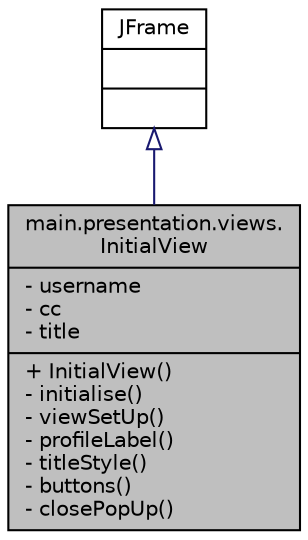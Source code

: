 digraph "main.presentation.views.InitialView"
{
 // INTERACTIVE_SVG=YES
 // LATEX_PDF_SIZE
  edge [fontname="Helvetica",fontsize="10",labelfontname="Helvetica",labelfontsize="10"];
  node [fontname="Helvetica",fontsize="10",shape=record];
  Node1 [label="{main.presentation.views.\lInitialView\n|- username\l- cc\l- title\l|+ InitialView()\l- initialise()\l- viewSetUp()\l- profileLabel()\l- titleStyle()\l- buttons()\l- closePopUp()\l}",height=0.2,width=0.4,color="black", fillcolor="grey75", style="filled", fontcolor="black",tooltip=" "];
  Node2 -> Node1 [dir="back",color="midnightblue",fontsize="10",style="solid",arrowtail="onormal",fontname="Helvetica"];
  Node2 [label="{JFrame\n||}",height=0.2,width=0.4,color="black", fillcolor="white", style="filled",URL="$classJFrame.html",tooltip=" "];
}
